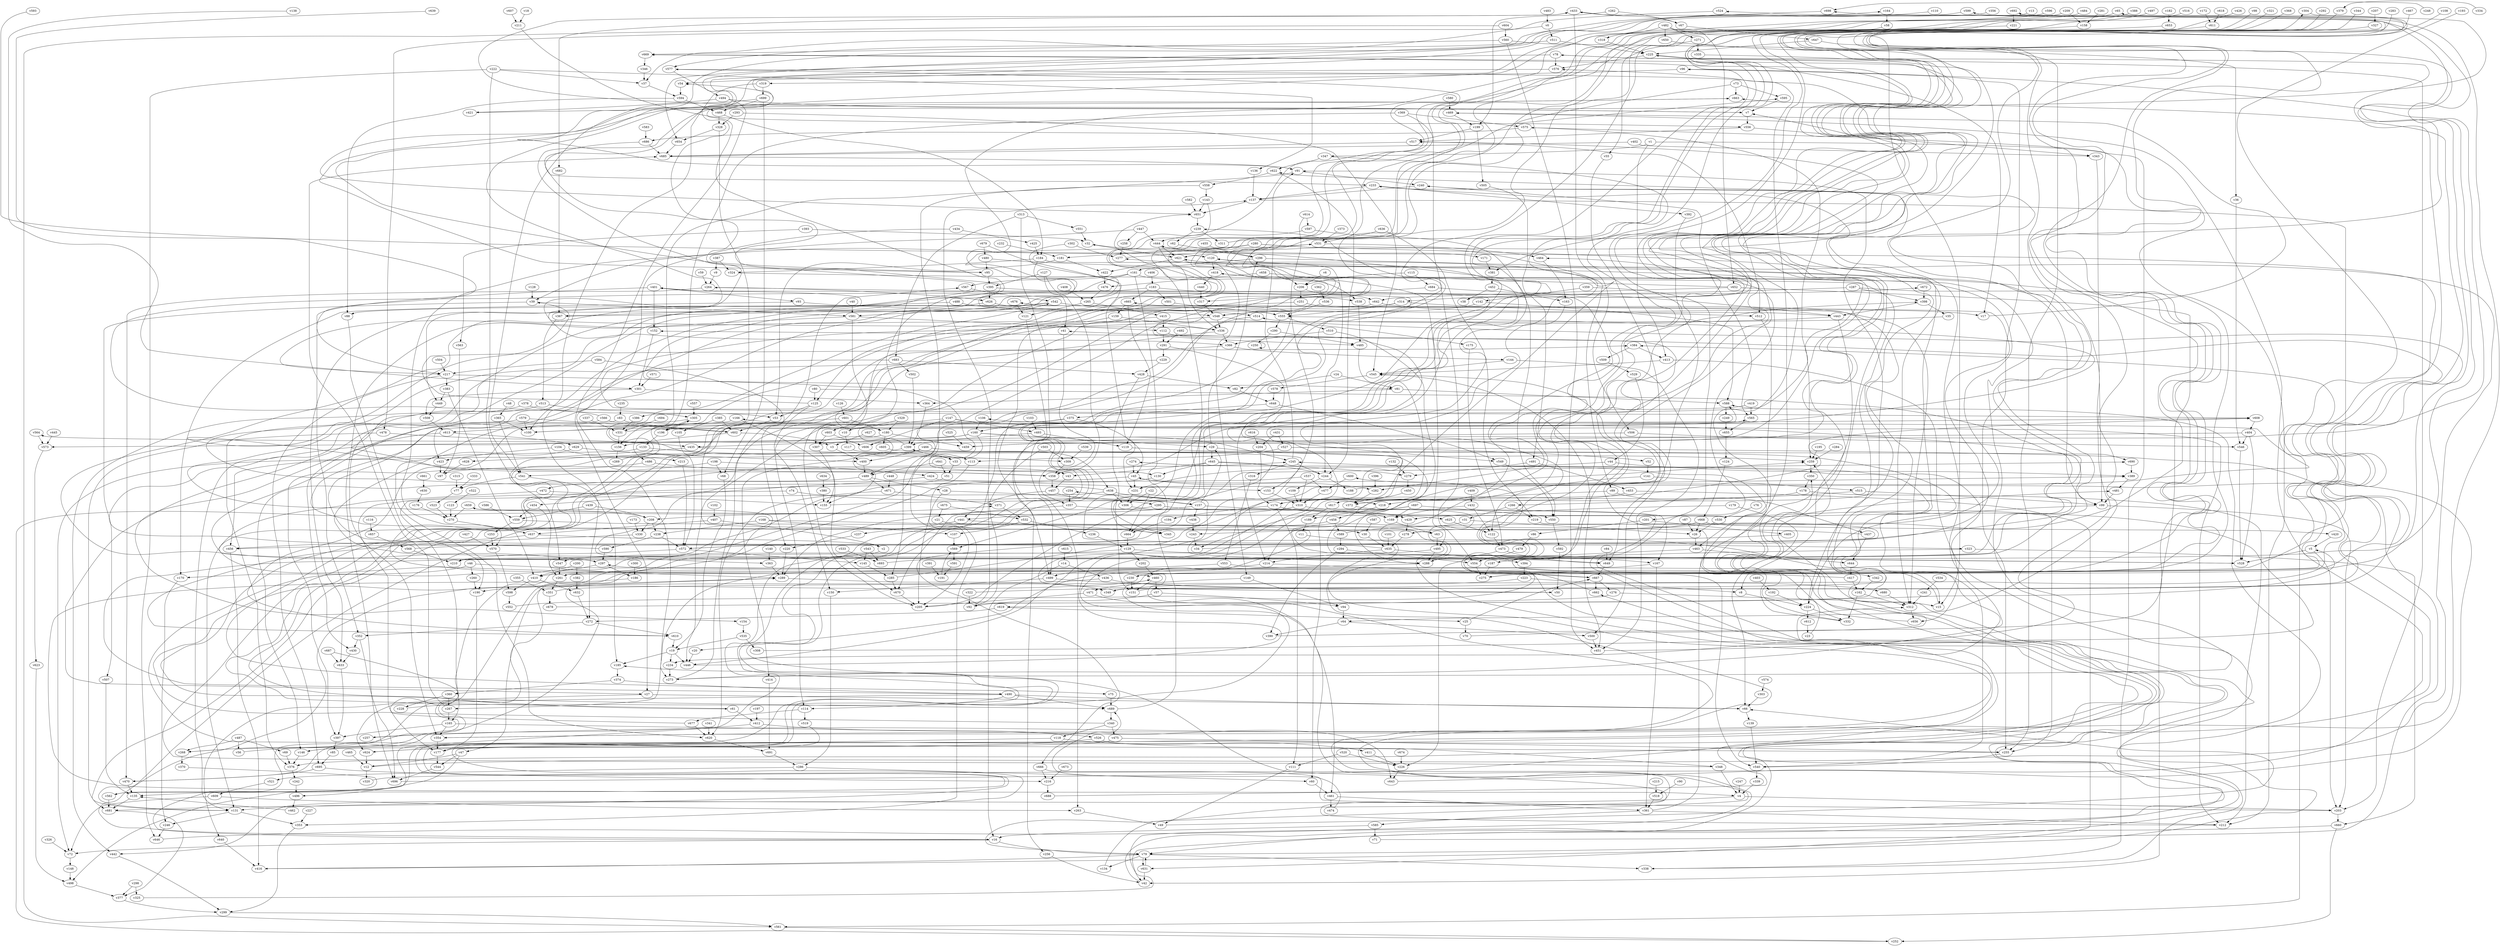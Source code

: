 // Benchmark game 1048 - 700 vertices
// time_bound: 26
// targets: v133
digraph G {
    v0 [name="v0", player=0];
    v1 [name="v1", player=0];
    v2 [name="v2", player=0];
    v3 [name="v3", player=1];
    v4 [name="v4", player=1];
    v5 [name="v5", player=1];
    v6 [name="v6", player=1];
    v7 [name="v7", player=0];
    v8 [name="v8", player=0];
    v9 [name="v9", player=0];
    v10 [name="v10", player=1];
    v11 [name="v11", player=0];
    v12 [name="v12", player=1];
    v13 [name="v13", player=0];
    v14 [name="v14", player=0];
    v15 [name="v15", player=1];
    v16 [name="v16", player=0];
    v17 [name="v17", player=0];
    v18 [name="v18", player=1];
    v19 [name="v19", player=0];
    v20 [name="v20", player=1];
    v21 [name="v21", player=1];
    v22 [name="v22", player=1];
    v23 [name="v23", player=1];
    v24 [name="v24", player=1];
    v25 [name="v25", player=1];
    v26 [name="v26", player=1];
    v27 [name="v27", player=1];
    v28 [name="v28", player=0];
    v29 [name="v29", player=1];
    v30 [name="v30", player=1];
    v31 [name="v31", player=0];
    v32 [name="v32", player=0];
    v33 [name="v33", player=0];
    v34 [name="v34", player=1];
    v35 [name="v35", player=0];
    v36 [name="v36", player=0];
    v37 [name="v37", player=1];
    v38 [name="v38", player=0];
    v39 [name="v39", player=0];
    v40 [name="v40", player=1];
    v41 [name="v41", player=0];
    v42 [name="v42", player=0];
    v43 [name="v43", player=1];
    v44 [name="v44", player=1];
    v45 [name="v45", player=1];
    v46 [name="v46", player=0];
    v47 [name="v47", player=1];
    v48 [name="v48", player=1];
    v49 [name="v49", player=0];
    v50 [name="v50", player=0];
    v51 [name="v51", player=0];
    v52 [name="v52", player=0];
    v53 [name="v53", player=1];
    v54 [name="v54", player=0];
    v55 [name="v55", player=0];
    v56 [name="v56", player=1];
    v57 [name="v57", player=0];
    v58 [name="v58", player=1];
    v59 [name="v59", player=1];
    v60 [name="v60", player=0];
    v61 [name="v61", player=0];
    v62 [name="v62", player=1];
    v63 [name="v63", player=0];
    v64 [name="v64", player=0];
    v65 [name="v65", player=0];
    v66 [name="v66", player=0];
    v67 [name="v67", player=1];
    v68 [name="v68", player=1];
    v69 [name="v69", player=0];
    v70 [name="v70", player=0];
    v71 [name="v71", player=1];
    v72 [name="v72", player=1];
    v73 [name="v73", player=1];
    v74 [name="v74", player=0];
    v75 [name="v75", player=1];
    v76 [name="v76", player=1];
    v77 [name="v77", player=1];
    v78 [name="v78", player=1];
    v79 [name="v79", player=1];
    v80 [name="v80", player=0];
    v81 [name="v81", player=1];
    v82 [name="v82", player=0];
    v83 [name="v83", player=1];
    v84 [name="v84", player=0];
    v85 [name="v85", player=1];
    v86 [name="v86", player=0];
    v87 [name="v87", player=0];
    v88 [name="v88", player=0];
    v89 [name="v89", player=1];
    v90 [name="v90", player=0];
    v91 [name="v91", player=1];
    v92 [name="v92", player=1];
    v93 [name="v93", player=1];
    v94 [name="v94", player=1];
    v95 [name="v95", player=1];
    v96 [name="v96", player=1];
    v97 [name="v97", player=1];
    v98 [name="v98", player=0];
    v99 [name="v99", player=1];
    v100 [name="v100", player=1];
    v101 [name="v101", player=1];
    v102 [name="v102", player=1];
    v103 [name="v103", player=0];
    v104 [name="v104", player=1];
    v105 [name="v105", player=1];
    v106 [name="v106", player=0];
    v107 [name="v107", player=1];
    v108 [name="v108", player=1];
    v109 [name="v109", player=0];
    v110 [name="v110", player=0];
    v111 [name="v111", player=1];
    v112 [name="v112", player=0];
    v113 [name="v113", player=1];
    v114 [name="v114", player=0];
    v115 [name="v115", player=0];
    v116 [name="v116", player=0];
    v117 [name="v117", player=0];
    v118 [name="v118", player=1];
    v119 [name="v119", player=1];
    v120 [name="v120", player=1];
    v121 [name="v121", player=1];
    v122 [name="v122", player=0];
    v123 [name="v123", player=1];
    v124 [name="v124", player=1];
    v125 [name="v125", player=0];
    v126 [name="v126", player=1];
    v127 [name="v127", player=0];
    v128 [name="v128", player=1];
    v129 [name="v129", player=1];
    v130 [name="v130", player=1];
    v131 [name="v131", player=0];
    v132 [name="v132", player=0];
    v133 [name="v133", player=0, target=1];
    v134 [name="v134", player=1];
    v135 [name="v135", player=1];
    v136 [name="v136", player=1];
    v137 [name="v137", player=1];
    v138 [name="v138", player=1];
    v139 [name="v139", player=1];
    v140 [name="v140", player=0];
    v141 [name="v141", player=1];
    v142 [name="v142", player=1];
    v143 [name="v143", player=0];
    v144 [name="v144", player=0];
    v145 [name="v145", player=1];
    v146 [name="v146", player=1];
    v147 [name="v147", player=0];
    v148 [name="v148", player=0];
    v149 [name="v149", player=0];
    v150 [name="v150", player=1];
    v151 [name="v151", player=1];
    v152 [name="v152", player=0];
    v153 [name="v153", player=0];
    v154 [name="v154", player=0];
    v155 [name="v155", player=0];
    v156 [name="v156", player=0];
    v157 [name="v157", player=0];
    v158 [name="v158", player=1];
    v159 [name="v159", player=0];
    v160 [name="v160", player=0];
    v161 [name="v161", player=1];
    v162 [name="v162", player=0];
    v163 [name="v163", player=0];
    v164 [name="v164", player=1];
    v165 [name="v165", player=0];
    v166 [name="v166", player=1];
    v167 [name="v167", player=0];
    v168 [name="v168", player=0];
    v169 [name="v169", player=1];
    v170 [name="v170", player=0];
    v171 [name="v171", player=1];
    v172 [name="v172", player=0];
    v173 [name="v173", player=0];
    v174 [name="v174", player=0];
    v175 [name="v175", player=1];
    v176 [name="v176", player=0];
    v177 [name="v177", player=1];
    v178 [name="v178", player=1];
    v179 [name="v179", player=0];
    v180 [name="v180", player=0];
    v181 [name="v181", player=1];
    v182 [name="v182", player=1];
    v183 [name="v183", player=0];
    v184 [name="v184", player=0];
    v185 [name="v185", player=0];
    v186 [name="v186", player=1];
    v187 [name="v187", player=0];
    v188 [name="v188", player=1];
    v189 [name="v189", player=1];
    v190 [name="v190", player=0];
    v191 [name="v191", player=0];
    v192 [name="v192", player=0];
    v193 [name="v193", player=0];
    v194 [name="v194", player=1];
    v195 [name="v195", player=1];
    v196 [name="v196", player=0];
    v197 [name="v197", player=0];
    v198 [name="v198", player=1];
    v199 [name="v199", player=1];
    v200 [name="v200", player=0];
    v201 [name="v201", player=0];
    v202 [name="v202", player=1];
    v203 [name="v203", player=1];
    v204 [name="v204", player=1];
    v205 [name="v205", player=0];
    v206 [name="v206", player=0];
    v207 [name="v207", player=0];
    v208 [name="v208", player=0];
    v209 [name="v209", player=1];
    v210 [name="v210", player=0];
    v211 [name="v211", player=1];
    v212 [name="v212", player=1];
    v213 [name="v213", player=0];
    v214 [name="v214", player=0];
    v215 [name="v215", player=0];
    v216 [name="v216", player=1];
    v217 [name="v217", player=0];
    v218 [name="v218", player=1];
    v219 [name="v219", player=0];
    v220 [name="v220", player=1];
    v221 [name="v221", player=0];
    v222 [name="v222", player=1];
    v223 [name="v223", player=0];
    v224 [name="v224", player=1];
    v225 [name="v225", player=1];
    v226 [name="v226", player=1];
    v227 [name="v227", player=0];
    v228 [name="v228", player=0];
    v229 [name="v229", player=1];
    v230 [name="v230", player=0];
    v231 [name="v231", player=0];
    v232 [name="v232", player=0];
    v233 [name="v233", player=1];
    v234 [name="v234", player=0];
    v235 [name="v235", player=0];
    v236 [name="v236", player=0];
    v237 [name="v237", player=0];
    v238 [name="v238", player=0];
    v239 [name="v239", player=0];
    v240 [name="v240", player=1];
    v241 [name="v241", player=1];
    v242 [name="v242", player=1];
    v243 [name="v243", player=0];
    v244 [name="v244", player=0];
    v245 [name="v245", player=1];
    v246 [name="v246", player=0];
    v247 [name="v247", player=1];
    v248 [name="v248", player=1];
    v249 [name="v249", player=0];
    v250 [name="v250", player=0];
    v251 [name="v251", player=0];
    v252 [name="v252", player=0];
    v253 [name="v253", player=0];
    v254 [name="v254", player=1];
    v255 [name="v255", player=0];
    v256 [name="v256", player=1];
    v257 [name="v257", player=1];
    v258 [name="v258", player=1];
    v259 [name="v259", player=0];
    v260 [name="v260", player=0];
    v261 [name="v261", player=0];
    v262 [name="v262", player=1];
    v263 [name="v263", player=0];
    v264 [name="v264", player=1];
    v265 [name="v265", player=0];
    v266 [name="v266", player=0];
    v267 [name="v267", player=1];
    v268 [name="v268", player=1];
    v269 [name="v269", player=1];
    v270 [name="v270", player=0];
    v271 [name="v271", player=1];
    v272 [name="v272", player=0];
    v273 [name="v273", player=0];
    v274 [name="v274", player=1];
    v275 [name="v275", player=0];
    v276 [name="v276", player=0];
    v277 [name="v277", player=0];
    v278 [name="v278", player=0];
    v279 [name="v279", player=0];
    v280 [name="v280", player=0];
    v281 [name="v281", player=0];
    v282 [name="v282", player=1];
    v283 [name="v283", player=0];
    v284 [name="v284", player=0];
    v285 [name="v285", player=1];
    v286 [name="v286", player=0];
    v287 [name="v287", player=1];
    v288 [name="v288", player=1];
    v289 [name="v289", player=1];
    v290 [name="v290", player=0];
    v291 [name="v291", player=1];
    v292 [name="v292", player=0];
    v293 [name="v293", player=1];
    v294 [name="v294", player=0];
    v295 [name="v295", player=1];
    v296 [name="v296", player=0];
    v297 [name="v297", player=1];
    v298 [name="v298", player=1];
    v299 [name="v299", player=0];
    v300 [name="v300", player=0];
    v301 [name="v301", player=1];
    v302 [name="v302", player=0];
    v303 [name="v303", player=0];
    v304 [name="v304", player=0];
    v305 [name="v305", player=1];
    v306 [name="v306", player=0];
    v307 [name="v307", player=1];
    v308 [name="v308", player=1];
    v309 [name="v309", player=0];
    v310 [name="v310", player=0];
    v311 [name="v311", player=1];
    v312 [name="v312", player=0];
    v313 [name="v313", player=0];
    v314 [name="v314", player=1];
    v315 [name="v315", player=0];
    v316 [name="v316", player=1];
    v317 [name="v317", player=1];
    v318 [name="v318", player=0];
    v319 [name="v319", player=0];
    v320 [name="v320", player=1];
    v321 [name="v321", player=0];
    v322 [name="v322", player=1];
    v323 [name="v323", player=1];
    v324 [name="v324", player=0];
    v325 [name="v325", player=0];
    v326 [name="v326", player=1];
    v327 [name="v327", player=0];
    v328 [name="v328", player=0];
    v329 [name="v329", player=0];
    v330 [name="v330", player=1];
    v331 [name="v331", player=0];
    v332 [name="v332", player=1];
    v333 [name="v333", player=1];
    v334 [name="v334", player=1];
    v335 [name="v335", player=1];
    v336 [name="v336", player=1];
    v337 [name="v337", player=1];
    v338 [name="v338", player=0];
    v339 [name="v339", player=0];
    v340 [name="v340", player=0];
    v341 [name="v341", player=0];
    v342 [name="v342", player=1];
    v343 [name="v343", player=0];
    v344 [name="v344", player=0];
    v345 [name="v345", player=0];
    v346 [name="v346", player=1];
    v347 [name="v347", player=1];
    v348 [name="v348", player=1];
    v349 [name="v349", player=0];
    v350 [name="v350", player=0];
    v351 [name="v351", player=1];
    v352 [name="v352", player=0];
    v353 [name="v353", player=1];
    v354 [name="v354", player=1];
    v355 [name="v355", player=1];
    v356 [name="v356", player=1];
    v357 [name="v357", player=0];
    v358 [name="v358", player=1];
    v359 [name="v359", player=1];
    v360 [name="v360", player=1];
    v361 [name="v361", player=1];
    v362 [name="v362", player=1];
    v363 [name="v363", player=1];
    v364 [name="v364", player=1];
    v365 [name="v365", player=1];
    v366 [name="v366", player=1];
    v367 [name="v367", player=0];
    v368 [name="v368", player=0];
    v369 [name="v369", player=1];
    v370 [name="v370", player=1];
    v371 [name="v371", player=1];
    v372 [name="v372", player=0];
    v373 [name="v373", player=0];
    v374 [name="v374", player=1];
    v375 [name="v375", player=0];
    v376 [name="v376", player=0];
    v377 [name="v377", player=1];
    v378 [name="v378", player=0];
    v379 [name="v379", player=1];
    v380 [name="v380", player=1];
    v381 [name="v381", player=1];
    v382 [name="v382", player=0];
    v383 [name="v383", player=1];
    v384 [name="v384", player=1];
    v385 [name="v385", player=1];
    v386 [name="v386", player=1];
    v387 [name="v387", player=1];
    v388 [name="v388", player=0];
    v389 [name="v389", player=0];
    v390 [name="v390", player=1];
    v391 [name="v391", player=0];
    v392 [name="v392", player=1];
    v393 [name="v393", player=1];
    v394 [name="v394", player=1];
    v395 [name="v395", player=1];
    v396 [name="v396", player=1];
    v397 [name="v397", player=0];
    v398 [name="v398", player=0];
    v399 [name="v399", player=0];
    v400 [name="v400", player=0];
    v401 [name="v401", player=0];
    v402 [name="v402", player=0];
    v403 [name="v403", player=0];
    v404 [name="v404", player=0];
    v405 [name="v405", player=1];
    v406 [name="v406", player=1];
    v407 [name="v407", player=1];
    v408 [name="v408", player=1];
    v409 [name="v409", player=0];
    v410 [name="v410", player=1];
    v411 [name="v411", player=0];
    v412 [name="v412", player=0];
    v413 [name="v413", player=0];
    v414 [name="v414", player=1];
    v415 [name="v415", player=1];
    v416 [name="v416", player=0];
    v417 [name="v417", player=1];
    v418 [name="v418", player=0];
    v419 [name="v419", player=0];
    v420 [name="v420", player=1];
    v421 [name="v421", player=1];
    v422 [name="v422", player=0];
    v423 [name="v423", player=1];
    v424 [name="v424", player=0];
    v425 [name="v425", player=0];
    v426 [name="v426", player=0];
    v427 [name="v427", player=0];
    v428 [name="v428", player=1];
    v429 [name="v429", player=0];
    v430 [name="v430", player=0];
    v431 [name="v431", player=1];
    v432 [name="v432", player=0];
    v433 [name="v433", player=0];
    v434 [name="v434", player=1];
    v435 [name="v435", player=1];
    v436 [name="v436", player=0];
    v437 [name="v437", player=0];
    v438 [name="v438", player=1];
    v439 [name="v439", player=1];
    v440 [name="v440", player=0];
    v441 [name="v441", player=0];
    v442 [name="v442", player=1];
    v443 [name="v443", player=0];
    v444 [name="v444", player=1];
    v445 [name="v445", player=0];
    v446 [name="v446", player=1];
    v447 [name="v447", player=1];
    v448 [name="v448", player=1];
    v449 [name="v449", player=1];
    v450 [name="v450", player=1];
    v451 [name="v451", player=1];
    v452 [name="v452", player=0];
    v453 [name="v453", player=1];
    v454 [name="v454", player=1];
    v455 [name="v455", player=1];
    v456 [name="v456", player=1];
    v457 [name="v457", player=0];
    v458 [name="v458", player=0];
    v459 [name="v459", player=0];
    v460 [name="v460", player=0];
    v461 [name="v461", player=1];
    v462 [name="v462", player=0];
    v463 [name="v463", player=0];
    v464 [name="v464", player=0];
    v465 [name="v465", player=1];
    v466 [name="v466", player=0];
    v467 [name="v467", player=0];
    v468 [name="v468", player=1];
    v469 [name="v469", player=0];
    v470 [name="v470", player=1];
    v471 [name="v471", player=1];
    v472 [name="v472", player=1];
    v473 [name="v473", player=0];
    v474 [name="v474", player=0];
    v475 [name="v475", player=0];
    v476 [name="v476", player=1];
    v477 [name="v477", player=1];
    v478 [name="v478", player=0];
    v479 [name="v479", player=0];
    v480 [name="v480", player=1];
    v481 [name="v481", player=0];
    v482 [name="v482", player=0];
    v483 [name="v483", player=1];
    v484 [name="v484", player=0];
    v485 [name="v485", player=1];
    v486 [name="v486", player=1];
    v487 [name="v487", player=1];
    v488 [name="v488", player=0];
    v489 [name="v489", player=0];
    v490 [name="v490", player=1];
    v491 [name="v491", player=0];
    v492 [name="v492", player=0];
    v493 [name="v493", player=0];
    v494 [name="v494", player=1];
    v495 [name="v495", player=1];
    v496 [name="v496", player=0];
    v497 [name="v497", player=1];
    v498 [name="v498", player=1];
    v499 [name="v499", player=1];
    v500 [name="v500", player=1];
    v501 [name="v501", player=1];
    v502 [name="v502", player=1];
    v503 [name="v503", player=1];
    v504 [name="v504", player=0];
    v505 [name="v505", player=0];
    v506 [name="v506", player=1];
    v507 [name="v507", player=0];
    v508 [name="v508", player=1];
    v509 [name="v509", player=0];
    v510 [name="v510", player=0];
    v511 [name="v511", player=1];
    v512 [name="v512", player=0];
    v513 [name="v513", player=0];
    v514 [name="v514", player=0];
    v515 [name="v515", player=1];
    v516 [name="v516", player=1];
    v517 [name="v517", player=1];
    v518 [name="v518", player=1];
    v519 [name="v519", player=0];
    v520 [name="v520", player=0];
    v521 [name="v521", player=0];
    v522 [name="v522", player=1];
    v523 [name="v523", player=0];
    v524 [name="v524", player=1];
    v525 [name="v525", player=1];
    v526 [name="v526", player=0];
    v527 [name="v527", player=1];
    v528 [name="v528", player=0];
    v529 [name="v529", player=1];
    v530 [name="v530", player=0];
    v531 [name="v531", player=0];
    v532 [name="v532", player=0];
    v533 [name="v533", player=1];
    v534 [name="v534", player=0];
    v535 [name="v535", player=1];
    v536 [name="v536", player=1];
    v537 [name="v537", player=0];
    v538 [name="v538", player=0];
    v539 [name="v539", player=0];
    v540 [name="v540", player=1];
    v541 [name="v541", player=0];
    v542 [name="v542", player=0];
    v543 [name="v543", player=1];
    v544 [name="v544", player=0];
    v545 [name="v545", player=1];
    v546 [name="v546", player=1];
    v547 [name="v547", player=0];
    v548 [name="v548", player=1];
    v549 [name="v549", player=0];
    v550 [name="v550", player=0];
    v551 [name="v551", player=1];
    v552 [name="v552", player=1];
    v553 [name="v553", player=0];
    v554 [name="v554", player=1];
    v555 [name="v555", player=0];
    v556 [name="v556", player=0];
    v557 [name="v557", player=0];
    v558 [name="v558", player=1];
    v559 [name="v559", player=1];
    v560 [name="v560", player=1];
    v561 [name="v561", player=1];
    v562 [name="v562", player=0];
    v563 [name="v563", player=0];
    v564 [name="v564", player=0];
    v565 [name="v565", player=1];
    v566 [name="v566", player=1];
    v567 [name="v567", player=0];
    v568 [name="v568", player=1];
    v569 [name="v569", player=1];
    v570 [name="v570", player=1];
    v571 [name="v571", player=0];
    v572 [name="v572", player=0];
    v573 [name="v573", player=0];
    v574 [name="v574", player=1];
    v575 [name="v575", player=1];
    v576 [name="v576", player=1];
    v577 [name="v577", player=0];
    v578 [name="v578", player=1];
    v579 [name="v579", player=0];
    v580 [name="v580", player=1];
    v581 [name="v581", player=0];
    v582 [name="v582", player=1];
    v583 [name="v583", player=1];
    v584 [name="v584", player=1];
    v585 [name="v585", player=0];
    v586 [name="v586", player=1];
    v587 [name="v587", player=1];
    v588 [name="v588", player=1];
    v589 [name="v589", player=0];
    v590 [name="v590", player=0];
    v591 [name="v591", player=1];
    v592 [name="v592", player=0];
    v593 [name="v593", player=1];
    v594 [name="v594", player=0];
    v595 [name="v595", player=1];
    v596 [name="v596", player=0];
    v597 [name="v597", player=1];
    v598 [name="v598", player=1];
    v599 [name="v599", player=0];
    v600 [name="v600", player=0];
    v601 [name="v601", player=0];
    v602 [name="v602", player=0];
    v603 [name="v603", player=1];
    v604 [name="v604", player=0];
    v605 [name="v605", player=0];
    v606 [name="v606", player=1];
    v607 [name="v607", player=0];
    v608 [name="v608", player=1];
    v609 [name="v609", player=1];
    v610 [name="v610", player=0];
    v611 [name="v611", player=1];
    v612 [name="v612", player=1];
    v613 [name="v613", player=1];
    v614 [name="v614", player=0];
    v615 [name="v615", player=0];
    v616 [name="v616", player=1];
    v617 [name="v617", player=0];
    v618 [name="v618", player=1];
    v619 [name="v619", player=0];
    v620 [name="v620", player=0];
    v621 [name="v621", player=0];
    v622 [name="v622", player=0];
    v623 [name="v623", player=1];
    v624 [name="v624", player=1];
    v625 [name="v625", player=1];
    v626 [name="v626", player=0];
    v627 [name="v627", player=1];
    v628 [name="v628", player=0];
    v629 [name="v629", player=0];
    v630 [name="v630", player=1];
    v631 [name="v631", player=1];
    v632 [name="v632", player=0];
    v633 [name="v633", player=1];
    v634 [name="v634", player=0];
    v635 [name="v635", player=0];
    v636 [name="v636", player=1];
    v637 [name="v637", player=0];
    v638 [name="v638", player=1];
    v639 [name="v639", player=1];
    v640 [name="v640", player=1];
    v641 [name="v641", player=0];
    v642 [name="v642", player=0];
    v643 [name="v643", player=0];
    v644 [name="v644", player=1];
    v645 [name="v645", player=0];
    v646 [name="v646", player=0];
    v647 [name="v647", player=0];
    v648 [name="v648", player=0];
    v649 [name="v649", player=1];
    v650 [name="v650", player=0];
    v651 [name="v651", player=0];
    v652 [name="v652", player=0];
    v653 [name="v653", player=0];
    v654 [name="v654", player=1];
    v655 [name="v655", player=0];
    v656 [name="v656", player=1];
    v657 [name="v657", player=1];
    v658 [name="v658", player=0];
    v659 [name="v659", player=1];
    v660 [name="v660", player=1];
    v661 [name="v661", player=0];
    v662 [name="v662", player=0];
    v663 [name="v663", player=0];
    v664 [name="v664", player=0];
    v665 [name="v665", player=1];
    v666 [name="v666", player=0];
    v667 [name="v667", player=1];
    v668 [name="v668", player=1];
    v669 [name="v669", player=1];
    v670 [name="v670", player=0];
    v671 [name="v671", player=0];
    v672 [name="v672", player=0];
    v673 [name="v673", player=1];
    v674 [name="v674", player=0];
    v675 [name="v675", player=0];
    v676 [name="v676", player=0];
    v677 [name="v677", player=1];
    v678 [name="v678", player=1];
    v679 [name="v679", player=1];
    v680 [name="v680", player=1];
    v681 [name="v681", player=1];
    v682 [name="v682", player=1];
    v683 [name="v683", player=1];
    v684 [name="v684", player=0];
    v685 [name="v685", player=0];
    v686 [name="v686", player=1];
    v687 [name="v687", player=1];
    v688 [name="v688", player=1];
    v689 [name="v689", player=1];
    v690 [name="v690", player=0];
    v691 [name="v691", player=0];
    v692 [name="v692", player=0];
    v693 [name="v693", player=0];
    v694 [name="v694", player=1];
    v695 [name="v695", player=0];
    v696 [name="v696", player=1];
    v697 [name="v697", player=0];
    v698 [name="v698", player=0];
    v699 [name="v699", player=0];

    v0 -> v478;
    v1 -> v347;
    v2 -> v490 [constraint="t >= 1"];
    v3 -> v400;
    v4 -> v131;
    v5 -> v528;
    v6 -> v206;
    v7 -> v433 [constraint="t >= 1"];
    v8 -> v224;
    v9 -> v264;
    v10 -> v117;
    v11 -> v92 [constraint="t >= 4"];
    v12 -> v120 [constraint="t < 10"];
    v13 -> v81 [constraint="t >= 4"];
    v14 -> v16;
    v15 -> v274 [constraint="t < 14"];
    v16 -> v289 [constraint="t mod 4 == 0"];
    v17 -> v469 [constraint="t mod 3 == 1"];
    v18 -> v211;
    v19 -> v234;
    v20 -> v446;
    v21 -> v354 [constraint="t mod 5 == 2"];
    v22 -> v306;
    v23 -> v481 [constraint="t >= 1"];
    v24 -> v81;
    v25 -> v667;
    v26 -> v463;
    v27 -> v66;
    v28 -> v295;
    v29 -> v296;
    v30 -> v635;
    v31 -> v214;
    v32 -> v621;
    v33 -> v51;
    v34 -> v665 [constraint="t >= 4"];
    v35 -> v217 [constraint="t < 14"];
    v36 -> v546;
    v37 -> v594;
    v38 -> v7 [constraint="t < 10"];
    v39 -> v581;
    v40 -> v581;
    v41 -> v357;
    v42 -> v350 [constraint="t < 5"];
    v43 -> v457;
    v44 -> v389;
    v45 -> v231;
    v46 -> v260;
    v47 -> v544;
    v48 -> v365;
    v49 -> v66 [constraint="t < 15"];
    v50 -> v254 [constraint="t < 5"];
    v51 -> v689 [constraint="t < 8"];
    v52 -> v141;
    v53 -> v602;
    v54 -> v594;
    v55 -> v649;
    v56 -> v577 [constraint="t >= 5"];
    v57 -> v94;
    v58 -> v569 [constraint="t mod 2 == 1"];
    v59 -> v264;
    v60 -> v461;
    v61 -> v245 [constraint="t < 14"];
    v62 -> v296;
    v63 -> v495;
    v64 -> v500;
    v65 -> v485 [constraint="t >= 3"];
    v66 -> v139;
    v67 -> v647;
    v68 -> v19;
    v69 -> v376;
    v70 -> v259 [constraint="t mod 3 == 2"];
    v71 -> v663 [constraint="t mod 4 == 3"];
    v72 -> v148;
    v73 -> v206 [constraint="t >= 2"];
    v74 -> v157;
    v75 -> v689;
    v76 -> v530;
    v77 -> v523;
    v78 -> v576;
    v79 -> v416;
    v80 -> v210 [constraint="t mod 3 == 0"];
    v81 -> v364;
    v82 -> v648;
    v83 -> v602;
    v84 -> v649;
    v85 -> v695;
    v86 -> v479;
    v87 -> v26;
    v88 -> v165;
    v89 -> v437;
    v90 -> v518;
    v91 -> v156;
    v92 -> v137;
    v93 -> v548;
    v94 -> v64;
    v95 -> v164 [constraint="t >= 2"];
    v96 -> v319;
    v97 -> v621 [constraint="t >= 1"];
    v98 -> v282 [constraint="t < 5"];
    v99 -> v224;
    v100 -> v555 [constraint="t mod 3 == 1"];
    v101 -> v635;
    v102 -> v407;
    v103 -> v493;
    v104 -> v213;
    v105 -> v572;
    v106 -> v160;
    v107 -> v569;
    v108 -> v275 [constraint="t < 7"];
    v109 -> v310;
    v110 -> v95 [constraint="t mod 4 == 1"];
    v111 -> v49;
    v112 -> v572 [constraint="t < 5"];
    v113 -> v353;
    v114 -> v677;
    v115 -> v206;
    v116 -> v657;
    v117 -> v528 [constraint="t mod 2 == 0"];
    v118 -> v411;
    v119 -> v234 [constraint="t mod 4 == 3"];
    v120 -> v418;
    v121 -> v499;
    v122 -> v473;
    v123 -> v270;
    v124 -> v668;
    v125 -> v384 [constraint="t >= 1"];
    v126 -> v601;
    v127 -> v395;
    v128 -> v39;
    v129 -> v167;
    v130 -> v470 [constraint="t < 15"];
    v131 -> v246;
    v132 -> v279;
    v133 -> v309;
    v134 -> v297 [constraint="t < 13"];
    v135 -> v681;
    v136 -> v137;
    v137 -> v561;
    v138 -> v301 [constraint="t < 5"];
    v139 -> v540;
    v140 -> v363;
    v141 -> v515;
    v142 -> v548;
    v143 -> v75 [constraint="t mod 3 == 2"];
    v144 -> v451;
    v145 -> v285;
    v146 -> v312 [constraint="t >= 5"];
    v147 -> v493;
    v148 -> v498;
    v149 -> v94;
    v150 -> v286;
    v151 -> v514 [constraint="t mod 5 == 0"];
    v152 -> v301;
    v153 -> v310;
    v154 -> v535;
    v155 -> v608 [constraint="t >= 5"];
    v156 -> v269;
    v157 -> v625;
    v158 -> v63 [constraint="t >= 2"];
    v159 -> v336;
    v160 -> v245;
    v161 -> v443 [constraint="t >= 1"];
    v162 -> v312;
    v163 -> v446 [constraint="t mod 4 == 3"];
    v164 -> v58;
    v165 -> v397;
    v166 -> v100;
    v167 -> v267 [constraint="t >= 3"];
    v168 -> v79 [constraint="t >= 5"];
    v169 -> v63;
    v170 -> v246;
    v171 -> v381;
    v172 -> v611;
    v173 -> v330;
    v174 -> v194;
    v175 -> v473;
    v176 -> v270;
    v177 -> v544;
    v178 -> v212;
    v179 -> v66;
    v180 -> v605;
    v181 -> v422;
    v182 -> v653;
    v183 -> v307;
    v184 -> v667 [constraint="t < 7"];
    v185 -> v374;
    v186 -> v4 [constraint="t mod 4 == 0"];
    v187 -> v275;
    v188 -> v106 [constraint="t < 8"];
    v189 -> v11;
    v190 -> v177;
    v191 -> v569;
    v192 -> v224;
    v193 -> v261 [constraint="t >= 5"];
    v194 -> v664;
    v195 -> v259;
    v196 -> v305;
    v197 -> v412;
    v198 -> v541;
    v199 -> v505;
    v200 -> v255 [constraint="t < 6"];
    v201 -> v405;
    v202 -> v460;
    v203 -> v660;
    v204 -> v174;
    v205 -> v690 [constraint="t < 12"];
    v206 -> v251;
    v207 -> v327;
    v208 -> v54 [constraint="t < 7"];
    v209 -> v131 [constraint="t >= 5"];
    v210 -> v166 [constraint="t >= 5"];
    v211 -> v556 [constraint="t mod 4 == 0"];
    v212 -> v185 [constraint="t < 13"];
    v213 -> v572;
    v214 -> v499;
    v215 -> v518;
    v216 -> v688;
    v217 -> v285;
    v218 -> v458;
    v219 -> v456 [constraint="t mod 4 == 1"];
    v220 -> v289;
    v221 -> v27 [constraint="t >= 5"];
    v222 -> v646;
    v223 -> v8;
    v224 -> v91;
    v225 -> v576;
    v226 -> v643;
    v227 -> v353;
    v228 -> v399 [constraint="t mod 2 == 0"];
    v229 -> v358 [constraint="t mod 3 == 2"];
    v230 -> v151;
    v231 -> v545 [constraint="t mod 3 == 2"];
    v232 -> v181;
    v233 -> v42 [constraint="t mod 5 == 0"];
    v234 -> v273;
    v235 -> v83;
    v236 -> v129;
    v237 -> v220;
    v238 -> v590;
    v239 -> v311;
    v240 -> v137;
    v241 -> v312;
    v242 -> v496;
    v243 -> v34;
    v244 -> v109;
    v245 -> v316;
    v246 -> v646;
    v247 -> v4;
    v248 -> v698 [constraint="t >= 3"];
    v249 -> v655;
    v250 -> v250 [constraint="t mod 3 == 2"];
    v251 -> v88;
    v252 -> v371 [constraint="t mod 5 == 0"];
    v253 -> v570;
    v254 -> v357;
    v255 -> v540;
    v256 -> v42;
    v257 -> v225 [constraint="t >= 2"];
    v258 -> v277;
    v259 -> v350;
    v260 -> v190;
    v261 -> v384 [constraint="t mod 3 == 2"];
    v262 -> v67;
    v263 -> v49;
    v264 -> v626;
    v265 -> v415;
    v266 -> v219;
    v267 -> v165;
    v268 -> v370;
    v269 -> v690 [constraint="t < 14"];
    v270 -> v637;
    v271 -> v55;
    v272 -> v352;
    v273 -> v240 [constraint="t >= 4"];
    v274 -> v273 [constraint="t >= 2"];
    v275 -> v575 [constraint="t >= 2"];
    v276 -> v619;
    v277 -> v233 [constraint="t >= 5"];
    v278 -> v635;
    v279 -> v450;
    v280 -> v570;
    v281 -> v158;
    v282 -> v372;
    v283 -> v210 [constraint="t < 15"];
    v284 -> v259;
    v285 -> v389 [constraint="t < 9"];
    v286 -> v60;
    v287 -> v314;
    v288 -> v20 [constraint="t mod 3 == 1"];
    v289 -> v349;
    v290 -> v250;
    v291 -> v214;
    v292 -> v231 [constraint="t mod 3 == 1"];
    v293 -> v545;
    v294 -> v390;
    v295 -> v670;
    v296 -> v161;
    v297 -> v663 [constraint="t < 6"];
    v298 -> v325;
    v299 -> v561;
    v300 -> v186;
    v301 -> v364;
    v302 -> v649 [constraint="t < 13"];
    v303 -> v66;
    v304 -> v275 [constraint="t < 15"];
    v305 -> v154 [constraint="t mod 5 == 3"];
    v306 -> v376 [constraint="t < 7"];
    v307 -> v78 [constraint="t >= 3"];
    v308 -> v659 [constraint="t >= 1"];
    v309 -> v358;
    v310 -> v167;
    v311 -> v524 [constraint="t < 9"];
    v312 -> v656;
    v313 -> v551;
    v314 -> v512;
    v315 -> v77;
    v316 -> v553;
    v317 -> v548;
    v318 -> v225;
    v319 -> v100;
    v320 -> v600 [constraint="t mod 4 == 1"];
    v321 -> v372 [constraint="t >= 2"];
    v322 -> v676 [constraint="t < 15"];
    v323 -> v187;
    v324 -> v631 [constraint="t < 6"];
    v325 -> v464 [constraint="t mod 5 == 1"];
    v326 -> v72;
    v327 -> v15 [constraint="t mod 3 == 2"];
    v328 -> v446;
    v329 -> v180;
    v330 -> v610 [constraint="t mod 2 == 1"];
    v331 -> v588 [constraint="t >= 5"];
    v332 -> v245 [constraint="t >= 4"];
    v333 -> v77;
    v334 -> v379 [constraint="t >= 1"];
    v335 -> v617 [constraint="t < 13"];
    v336 -> v61 [constraint="t >= 4"];
    v337 -> v331;
    v338 -> v418 [constraint="t >= 4"];
    v339 -> v4;
    v340 -> v460 [constraint="t mod 2 == 0"];
    v341 -> v620;
    v342 -> v162;
    v343 -> v99;
    v344 -> v38 [constraint="t mod 3 == 0"];
    v345 -> v32 [constraint="t >= 3"];
    v346 -> v37;
    v347 -> v288 [constraint="t mod 4 == 0"];
    v348 -> v565 [constraint="t >= 1"];
    v349 -> v41 [constraint="t < 7"];
    v350 -> v178;
    v351 -> v444 [constraint="t mod 4 == 1"];
    v352 -> v430;
    v353 -> v299;
    v354 -> v177;
    v355 -> v351;
    v356 -> v367 [constraint="t < 14"];
    v357 -> v169;
    v358 -> v457;
    v359 -> v201;
    v360 -> v267;
    v361 -> v212;
    v362 -> v536;
    v363 -> v289;
    v364 -> v399;
    v365 -> v541;
    v366 -> v150;
    v367 -> v513;
    v368 -> v342 [constraint="t < 12"];
    v369 -> v575;
    v370 -> v498 [constraint="t mod 5 == 1"];
    v371 -> v532;
    v372 -> v354 [constraint="t < 10"];
    v373 -> v531;
    v374 -> v490;
    v375 -> v33 [constraint="t mod 5 == 3"];
    v376 -> v242;
    v377 -> v299;
    v378 -> v442;
    v379 -> v231 [constraint="t < 11"];
    v380 -> v155;
    v381 -> v452;
    v382 -> v632;
    v383 -> v410;
    v384 -> v509;
    v385 -> v105;
    v386 -> v331;
    v387 -> v324;
    v388 -> v130 [constraint="t >= 2"];
    v389 -> v481;
    v390 -> v277 [constraint="t mod 5 == 4"];
    v391 -> v191;
    v392 -> v500;
    v393 -> v32;
    v394 -> v223;
    v395 -> v345 [constraint="t >= 3"];
    v396 -> v282;
    v397 -> v85;
    v398 -> v443;
    v399 -> v307 [constraint="t mod 5 == 1"];
    v400 -> v489;
    v401 -> v352;
    v402 -> v343;
    v403 -> v192;
    v404 -> v528;
    v405 -> v666 [constraint="t >= 5"];
    v406 -> v183;
    v407 -> v2;
    v408 -> v265;
    v409 -> v432;
    v410 -> v632;
    v411 -> v226;
    v412 -> v526;
    v413 -> v656;
    v414 -> v691;
    v415 -> v180 [constraint="t >= 3"];
    v416 -> v588 [constraint="t < 13"];
    v417 -> v152 [constraint="t mod 2 == 1"];
    v418 -> v243 [constraint="t >= 3"];
    v419 -> v43 [constraint="t mod 3 == 2"];
    v420 -> v5;
    v421 -> v692 [constraint="t < 8"];
    v422 -> v476;
    v423 -> v97;
    v424 -> v153;
    v425 -> v184;
    v426 -> v381 [constraint="t mod 5 == 1"];
    v427 -> v570;
    v428 -> v82;
    v429 -> v278;
    v430 -> v633;
    v431 -> v204;
    v432 -> v122;
    v433 -> v506;
    v434 -> v425;
    v435 -> v113;
    v436 -> v680;
    v437 -> v304 [constraint="t mod 5 == 0"];
    v438 -> v243;
    v439 -> v559;
    v440 -> v317;
    v441 -> v345;
    v442 -> v299;
    v443 -> v608 [constraint="t < 11"];
    v444 -> v336;
    v445 -> v573;
    v446 -> v120 [constraint="t >= 3"];
    v447 -> v39 [constraint="t mod 2 == 0"];
    v448 -> v671;
    v449 -> v508;
    v450 -> v372;
    v451 -> v698 [constraint="t >= 4"];
    v452 -> v163;
    v453 -> v174;
    v454 -> v261;
    v455 -> v296;
    v456 -> v416;
    v457 -> v441;
    v458 -> v297 [constraint="t mod 2 == 1"];
    v459 -> v669 [constraint="t mod 3 == 1"];
    v460 -> v151;
    v461 -> v474;
    v462 -> v135 [constraint="t < 10"];
    v463 -> v644;
    v464 -> v163;
    v465 -> v12;
    v466 -> v72;
    v467 -> v64 [constraint="t mod 5 == 2"];
    v468 -> v184;
    v469 -> v199;
    v470 -> v135;
    v471 -> v461;
    v472 -> v155;
    v473 -> v649;
    v474 -> v689 [constraint="t >= 1"];
    v475 -> v255;
    v476 -> v265;
    v477 -> v310;
    v478 -> v435;
    v479 -> v554;
    v480 -> v386 [constraint="t < 11"];
    v481 -> v99;
    v482 -> v650;
    v483 -> v0;
    v484 -> v131 [constraint="t >= 2"];
    v485 -> v60;
    v486 -> v397;
    v487 -> v69;
    v488 -> v555;
    v489 -> v472;
    v490 -> v66;
    v491 -> v453;
    v492 -> v291;
    v493 -> v399;
    v494 -> v7;
    v495 -> v289 [constraint="t < 6"];
    v496 -> v462;
    v497 -> v562 [constraint="t mod 3 == 1"];
    v498 -> v377;
    v499 -> v150;
    v500 -> v451;
    v501 -> v135 [constraint="t >= 4"];
    v502 -> v399;
    v503 -> v92;
    v504 -> v217;
    v505 -> v491;
    v506 -> v256;
    v507 -> v135;
    v508 -> v613;
    v509 -> v529;
    v510 -> v366;
    v511 -> v577;
    v512 -> v463;
    v513 -> v354;
    v514 -> v268 [constraint="t >= 2"];
    v515 -> v266;
    v516 -> v323 [constraint="t < 13"];
    v517 -> v512;
    v518 -> v361;
    v519 -> v442 [constraint="t >= 2"];
    v520 -> v226;
    v521 -> v609;
    v522 -> v123;
    v523 -> v270;
    v524 -> v37 [constraint="t mod 5 == 0"];
    v525 -> v459;
    v526 -> v624;
    v527 -> v230 [constraint="t mod 3 == 2"];
    v528 -> v259 [constraint="t mod 3 == 2"];
    v529 -> v44;
    v530 -> v26;
    v531 -> v464;
    v532 -> v107;
    v533 -> v693;
    v534 -> v241;
    v535 -> v19;
    v536 -> v555;
    v537 -> v477;
    v538 -> v485;
    v539 -> v309;
    v540 -> v339;
    v541 -> v185;
    v542 -> v336 [constraint="t mod 4 == 0"];
    v543 -> v145;
    v544 -> v696;
    v545 -> v578;
    v546 -> v528;
    v547 -> v261;
    v548 -> v125;
    v549 -> v550;
    v550 -> v592;
    v551 -> v32;
    v552 -> v45 [constraint="t >= 3"];
    v553 -> v410;
    v554 -> v275;
    v555 -> v290;
    v556 -> v343;
    v557 -> v305;
    v558 -> v143;
    v559 -> v332 [constraint="t < 7"];
    v560 -> v669;
    v561 -> v252;
    v562 -> v401 [constraint="t mod 4 == 0"];
    v563 -> v97;
    v564 -> v573;
    v565 -> v655;
    v566 -> v672 [constraint="t mod 4 == 0"];
    v567 -> v542;
    v568 -> v622 [constraint="t mod 4 == 3"];
    v569 -> v591;
    v570 -> v598;
    v571 -> v301;
    v572 -> v145;
    v573 -> v623;
    v574 -> v303;
    v575 -> v686;
    v576 -> v54;
    v577 -> v363 [constraint="t mod 5 == 0"];
    v578 -> v648;
    v579 -> v100;
    v580 -> v469;
    v581 -> v112;
    v582 -> v651;
    v583 -> v686;
    v584 -> v220;
    v585 -> v16;
    v586 -> v559;
    v587 -> v30;
    v588 -> v249;
    v589 -> v65 [constraint="t < 10"];
    v590 -> v401 [constraint="t >= 4"];
    v591 -> v191;
    v592 -> v50;
    v593 -> v120 [constraint="t mod 5 == 1"];
    v594 -> v88;
    v595 -> v7;
    v596 -> v460 [constraint="t < 15"];
    v597 -> v550;
    v598 -> v552;
    v599 -> v366 [constraint="t mod 3 == 2"];
    v600 -> v477;
    v601 -> v196;
    v602 -> v3;
    v603 -> v606;
    v604 -> v560;
    v605 -> v572 [constraint="t >= 1"];
    v606 -> v433 [constraint="t mod 4 == 3"];
    v607 -> v211;
    v608 -> v30 [constraint="t < 13"];
    v609 -> v72;
    v610 -> v542 [constraint="t >= 1"];
    v611 -> v549 [constraint="t >= 4"];
    v612 -> v23;
    v613 -> v430;
    v614 -> v153;
    v615 -> v14;
    v616 -> v204;
    v617 -> v189;
    v618 -> v611;
    v619 -> v272;
    v620 -> v691;
    v621 -> v149;
    v622 -> v244;
    v623 -> v498;
    v624 -> v599 [constraint="t >= 4"];
    v625 -> v122;
    v626 -> v555;
    v627 -> v3;
    v628 -> v97;
    v629 -> v400;
    v630 -> v176;
    v631 -> v42;
    v632 -> v272;
    v633 -> v397;
    v634 -> v380;
    v635 -> v531 [constraint="t >= 2"];
    v636 -> v531;
    v637 -> v456;
    v638 -> v39 [constraint="t mod 3 == 2"];
    v639 -> v217 [constraint="t >= 2"];
    v640 -> v416;
    v641 -> v51;
    v642 -> v17;
    v643 -> v469 [constraint="t < 6"];
    v644 -> v417;
    v645 -> v244;
    v646 -> v264 [constraint="t mod 3 == 1"];
    v647 -> v225;
    v648 -> v549;
    v649 -> v667;
    v650 -> v230 [constraint="t mod 3 == 0"];
    v651 -> v239;
    v652 -> v239 [constraint="t >= 4"];
    v653 -> v681 [constraint="t < 10"];
    v654 -> v685;
    v655 -> v124;
    v656 -> v517 [constraint="t mod 5 == 2"];
    v657 -> v568;
    v658 -> v476;
    v659 -> v268 [constraint="t mod 3 == 0"];
    v660 -> v79 [constraint="t mod 5 == 2"];
    v661 -> v630;
    v662 -> v398 [constraint="t < 5"];
    v663 -> v651 [constraint="t mod 5 == 2"];
    v664 -> v129;
    v665 -> v119;
    v666 -> v203 [constraint="t mod 4 == 2"];
    v667 -> v662;
    v668 -> v26;
    v669 -> v372 [constraint="t mod 5 == 1"];
    v670 -> v205;
    v671 -> v620;
    v672 -> v398;
    v673 -> v216;
    v674 -> v226;
    v675 -> v21;
    v676 -> v121;
    v677 -> v595 [constraint="t >= 3"];
    v678 -> v5 [constraint="t >= 3"];
    v679 -> v231;
    v680 -> v312;
    v681 -> v377 [constraint="t < 7"];
    v682 -> v367;
    v683 -> v502;
    v684 -> v317;
    v685 -> v91;
    v686 -> v233 [constraint="t mod 4 == 0"];
    v687 -> v16 [constraint="t < 8"];
    v688 -> v662 [constraint="t >= 1"];
    v689 -> v651;
    v690 -> v389;
    v691 -> v286;
    v692 -> v221;
    v693 -> v96 [constraint="t < 10"];
    v694 -> v331;
    v695 -> v470;
    v696 -> v564 [constraint="t >= 1"];
    v697 -> v550;
    v698 -> v91 [constraint="t >= 3"];
    v699 -> v68;
    v410 -> v598;
    v314 -> v555;
    v560 -> v36;
    v424 -> v454;
    v669 -> v346;
    v206 -> v642;
    v57 -> v92;
    v146 -> v376;
    v313 -> v683;
    v19 -> v185;
    v668 -> v278;
    v608 -> v404;
    v482 -> v318;
    v401 -> v152;
    v601 -> v180;
    v233 -> v137;
    v73 -> v595;
    v352 -> v696;
    v609 -> v263;
    v399 -> v33;
    v466 -> v638;
    v161 -> v567;
    v503 -> v309;
    v149 -> v471;
    v81 -> v588;
    v699 -> v468;
    v603 -> v307;
    v434 -> v273;
    v393 -> v563;
    v245 -> v244;
    v200 -> v382;
    v510 -> v288;
    v45 -> v146;
    v276 -> v15;
    v559 -> v253;
    v251 -> v312;
    v162 -> v332;
    v157 -> v29;
    v272 -> v610;
    v286 -> v521;
    v543 -> v693;
    v127 -> v358;
    v297 -> v186;
    v439 -> v208;
    v0 -> v511;
    v61 -> v412;
    v280 -> v312;
    v302 -> v277;
    v340 -> v475;
    v295 -> v429;
    v399 -> v414;
    v217 -> v695;
    v323 -> v660;
    v511 -> v225;
    v537 -> v155;
    v141 -> v122;
    v79 -> v631;
    v348 -> v4;
    v560 -> v451;
    v183 -> v538;
    v458 -> v589;
    v129 -> v202;
    v262 -> v199;
    v114 -> v519;
    v19 -> v446;
    v198 -> v424;
    v361 -> v576;
    v79 -> v338;
    v266 -> v31;
    v541 -> v77;
    v383 -> v449;
    v5 -> v203;
    v144 -> v545;
    v490 -> v114;
    v165 -> v643;
    v468 -> v328;
    v291 -> v229;
    v466 -> v400;
    v666 -> v216;
    v46 -> v170;
    v179 -> v429;
    v531 -> v621;
    v415 -> v112;
    v491 -> v279;
    v489 -> v671;
    v16 -> v72;
    v487 -> v268;
    v473 -> v288;
    v631 -> v79;
    v556 -> v517;
    v79 -> v134;
    v96 -> v255;
    v229 -> v428;
    v506 -> v546;
    v478 -> v681;
    v490 -> v689;
    v553 -> v540;
    v369 -> v486;
    v575 -> v259;
    v658 -> v495;
    v29 -> v645;
    v29 -> v259;
    v490 -> v624;
    v619 -> v25;
    v572 -> v210;
    v160 -> v205;
    v494 -> v421;
    v285 -> v670;
    v515 -> v99;
    v244 -> v188;
    v137 -> v651;
    v419 -> v565;
    v635 -> v394;
    v626 -> v367;
    v457 -> v157;
    v24 -> v82;
    v486 -> v358;
    v125 -> v114;
    v289 -> v47;
    v166 -> v670;
    v238 -> v572;
    v28 -> v205;
    v22 -> v664;
    v482 -> v652;
    v95 -> v395;
    v361 -> v585;
    v566 -> v423;
    v231 -> v306;
    v217 -> v383;
    v537 -> v310;
    v404 -> v546;
    v1 -> v338;
    v677 -> v620;
    v471 -> v205;
    v160 -> v435;
    v224 -> v612;
    v520 -> v111;
    v322 -> v92;
    v351 -> v678;
    v168 -> v107;
    v697 -> v34;
    v360 -> v228;
    v80 -> v125;
    v436 -> v190;
    v441 -> v237;
    v499 -> v50;
    v147 -> v212;
    v167 -> v361;
    v417 -> v162;
    v184 -> v324;
    v472 -> v131;
    v310 -> v441;
    v31 -> v26;
    v667 -> v276;
    v93 -> v170;
    v548 -> v175;
    v590 -> v297;
    v104 -> v423;
    v475 -> v146;
    v47 -> v12;
    v73 -> v663;
    v265 -> v121;
    v125 -> v53;
    v668 -> v420;
    v659 -> v270;
    v562 -> v681;
    v671 -> v371;
    v293 -> v328;
    v431 -> v527;
    v240 -> v565;
    v264 -> v470;
    v697 -> v169;
    v223 -> v349;
    v624 -> v12;
    v629 -> v620;
    v340 -> v118;
    v319 -> v699;
    v14 -> v436;
    v160 -> v573;
    v638 -> v218;
    v378 -> v53;
    v433 -> v67;
    v89 -> v218;
    v261 -> v351;
    v652 -> v42;
    v602 -> v156;
    v684 -> v443;
    v687 -> v633;
    v413 -> v545;
    v328 -> v654;
    v648 -> v375;
    v428 -> v151;
    v178 -> v174;
    v131 -> v353;
    v64 -> v390;
    v27 -> v640;
    v637 -> v2;
    v433 -> v682;
    v201 -> v86;
    v147 -> v10;
    v99 -> v203;
    v517 -> v685;
    v384 -> v413;
    v432 -> v169;
    v645 -> v130;
    v174 -> v111;
    v296 -> v99;
    v375 -> v45;
    v239 -> v62;
    v369 -> v554;
    v435 -> v628;
    v287 -> v212;
    v585 -> v71;
    v579 -> v602;
    v359 -> v142;
    v447 -> v258;
    v401 -> v93;
    v183 -> v665;
    v635 -> v214;
    v613 -> v629;
    v545 -> v451;
    v480 -> v95;
    v454 -> v559;
    v357 -> v289;
    v581 -> v696;
    v444 -> v621;
    v307 -> v155;
    v298 -> v377;
    v443 -> v8;
    v642 -> v633;
    v535 -> v308;
    v39 -> v507;
    v209 -> v158;
    v44 -> v231;
    v83 -> v613;
    v183 -> v501;
    v597 -> v444;
    v365 -> v100;
    v453 -> v255;
    v199 -> v517;
    v180 -> v131;
    v568 -> v210;
    v374 -> v360;
    v437 -> v644;
    v45 -> v282;
    v196 -> v133;
    v463 -> v226;
    v542 -> v514;
    v482 -> v15;
    v645 -> v43;
    v233 -> v392;
    v532 -> v236;
    v305 -> v196;
    v679 -> v480;
    v513 -> v305;
    v336 -> v366;
    v142 -> v588;
    v621 -> v422;
    v558 -> v489;
    v407 -> v637;
    v387 -> v9;
    v143 -> v651;
    v641 -> v489;
    v91 -> v240;
    v555 -> v510;
    v447 -> v444;
    v683 -> v272;
    v314 -> v548;
    v482 -> v271;
    v652 -> v642;
    v645 -> v279;
    v46 -> v540;
    v495 -> v288;
    v280 -> v89;
    v78 -> v654;
    v47 -> v496;
    v604 -> v561;
    v222 -> v37;
    v542 -> v581;
    v699 -> v541;
    v412 -> v257;
    v7 -> v556;
    v689 -> v340;
    v12 -> v320;
    v181 -> v53;
    v418 -> v440;
    v147 -> v606;
    v610 -> v19;
    v331 -> v156;
    v4 -> v203;
    v112 -> v291;
    v695 -> v216;
    v347 -> v622;
    v25 -> v70;
    v290 -> v485;
    v452 -> v38;
    v165 -> v354;
    v225 -> v17;
    v271 -> v335;
    v161 -> v538;
    v675 -> v532;
    v297 -> v410;
    v222 -> v547;
    v273 -> v567;
    v647 -> v255;
    v129 -> v547;
    v548 -> v336;
    v198 -> v68;
    v78 -> v203;
    v157 -> v438;
    v385 -> v602;
    v489 -> v28;
    v267 -> v685;
    v461 -> v361;
    v168 -> v238;
    v697 -> v189;
    v74 -> v177;
    v294 -> v554;
    v614 -> v597;
    v115 -> v684;
    v665 -> v159;
    v638 -> v306;
    v622 -> v558;
    v636 -> v219;
    v527 -> v113;
    v460 -> v57;
    v184 -> v244;
    v488 -> v449;
    v157 -> v208;
    v208 -> v238;
    v174 -> v79;
    v402 -> v685;
    v159 -> v499;
    v579 -> v376;
    v214 -> v667;
    v180 -> v459;
    v127 -> v41;
    v208 -> v330;
    v584 -> v217;
    v161 -> v664;
    v444 -> v171;
    v487 -> v56;
    v660 -> v252;
    v222 -> v136;
    v280 -> v181;
    v301 -> v508;
    v398 -> v35;
    v527 -> v52;
    v683 -> v428;
    v133 -> v456;
    v245 -> v91;
    v329 -> v603;
    v160 -> v29;
    v493 -> v119;
    v566 -> v602;
    v224 -> v332;
    v395 -> v626;
    v494 -> v27;
    v118 -> v177;
    v581 -> v205;
    v594 -> v468;
    v375 -> v160;
    v366 -> v144;
    v526 -> v348;
    v274 -> v45;
    v287 -> v398;
    v313 -> v263;
    v638 -> v190;
    v404 -> v459;
    v577 -> v494;
    v16 -> v79;
    v1 -> v413;
    v686 -> v685;
    v589 -> v294;
}

